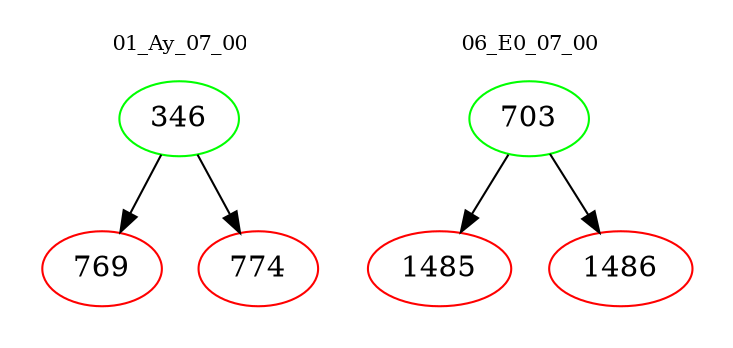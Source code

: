 digraph{
subgraph cluster_0 {
color = white
label = "01_Ay_07_00";
fontsize=10;
T0_346 [label="346", color="green"]
T0_346 -> T0_769 [color="black"]
T0_769 [label="769", color="red"]
T0_346 -> T0_774 [color="black"]
T0_774 [label="774", color="red"]
}
subgraph cluster_1 {
color = white
label = "06_E0_07_00";
fontsize=10;
T1_703 [label="703", color="green"]
T1_703 -> T1_1485 [color="black"]
T1_1485 [label="1485", color="red"]
T1_703 -> T1_1486 [color="black"]
T1_1486 [label="1486", color="red"]
}
}
